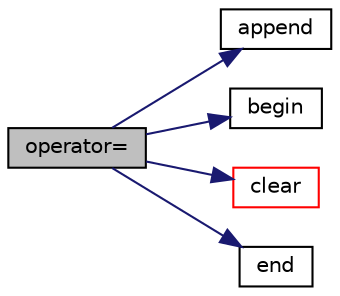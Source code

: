 digraph "operator="
{
  bgcolor="transparent";
  edge [fontname="Helvetica",fontsize="10",labelfontname="Helvetica",labelfontsize="10"];
  node [fontname="Helvetica",fontsize="10",shape=record];
  rankdir="LR";
  Node1 [label="operator=",height=0.2,width=0.4,color="black", fillcolor="grey75", style="filled", fontcolor="black"];
  Node1 -> Node2 [color="midnightblue",fontsize="10",style="solid",fontname="Helvetica"];
  Node2 [label="append",height=0.2,width=0.4,color="black",URL="$a01371.html#aa0809a881c9618cbaafc6a4451614dd6",tooltip="Add at tail of list. "];
  Node1 -> Node3 [color="midnightblue",fontsize="10",style="solid",fontname="Helvetica"];
  Node3 [label="begin",height=0.2,width=0.4,color="black",URL="$a01371.html#ad69bd11391be1a1dba5c8202259664f8"];
  Node1 -> Node4 [color="midnightblue",fontsize="10",style="solid",fontname="Helvetica"];
  Node4 [label="clear",height=0.2,width=0.4,color="red",URL="$a01371.html#ac8bb3912a3ce86b15842e79d0b421204",tooltip="Delete contents of list. "];
  Node1 -> Node5 [color="midnightblue",fontsize="10",style="solid",fontname="Helvetica"];
  Node5 [label="end",height=0.2,width=0.4,color="black",URL="$a01371.html#a8c02327283a4fc936eae31f08ff9ff02"];
}
